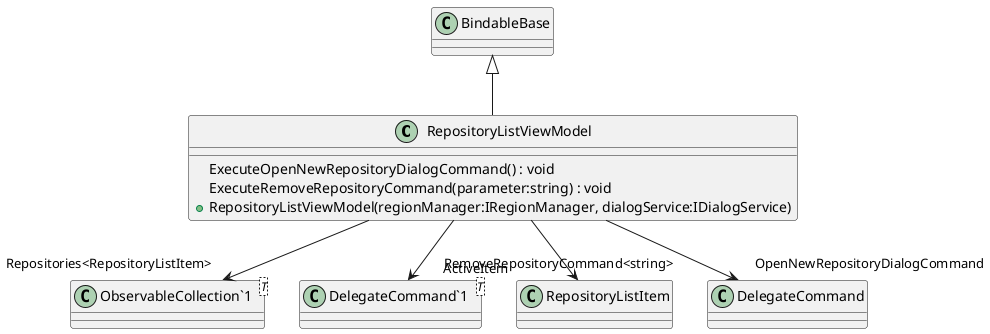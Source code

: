 @startuml
class RepositoryListViewModel {
    ExecuteOpenNewRepositoryDialogCommand() : void
    ExecuteRemoveRepositoryCommand(parameter:string) : void
    + RepositoryListViewModel(regionManager:IRegionManager, dialogService:IDialogService)
}
class "ObservableCollection`1"<T> {
}
class "DelegateCommand`1"<T> {
}
BindableBase <|-- RepositoryListViewModel
RepositoryListViewModel --> "Repositories<RepositoryListItem>" "ObservableCollection`1"
RepositoryListViewModel --> "ActiveItem" RepositoryListItem
RepositoryListViewModel --> "OpenNewRepositoryDialogCommand" DelegateCommand
RepositoryListViewModel --> "RemoveRepositoryCommand<string>" "DelegateCommand`1"
@enduml
